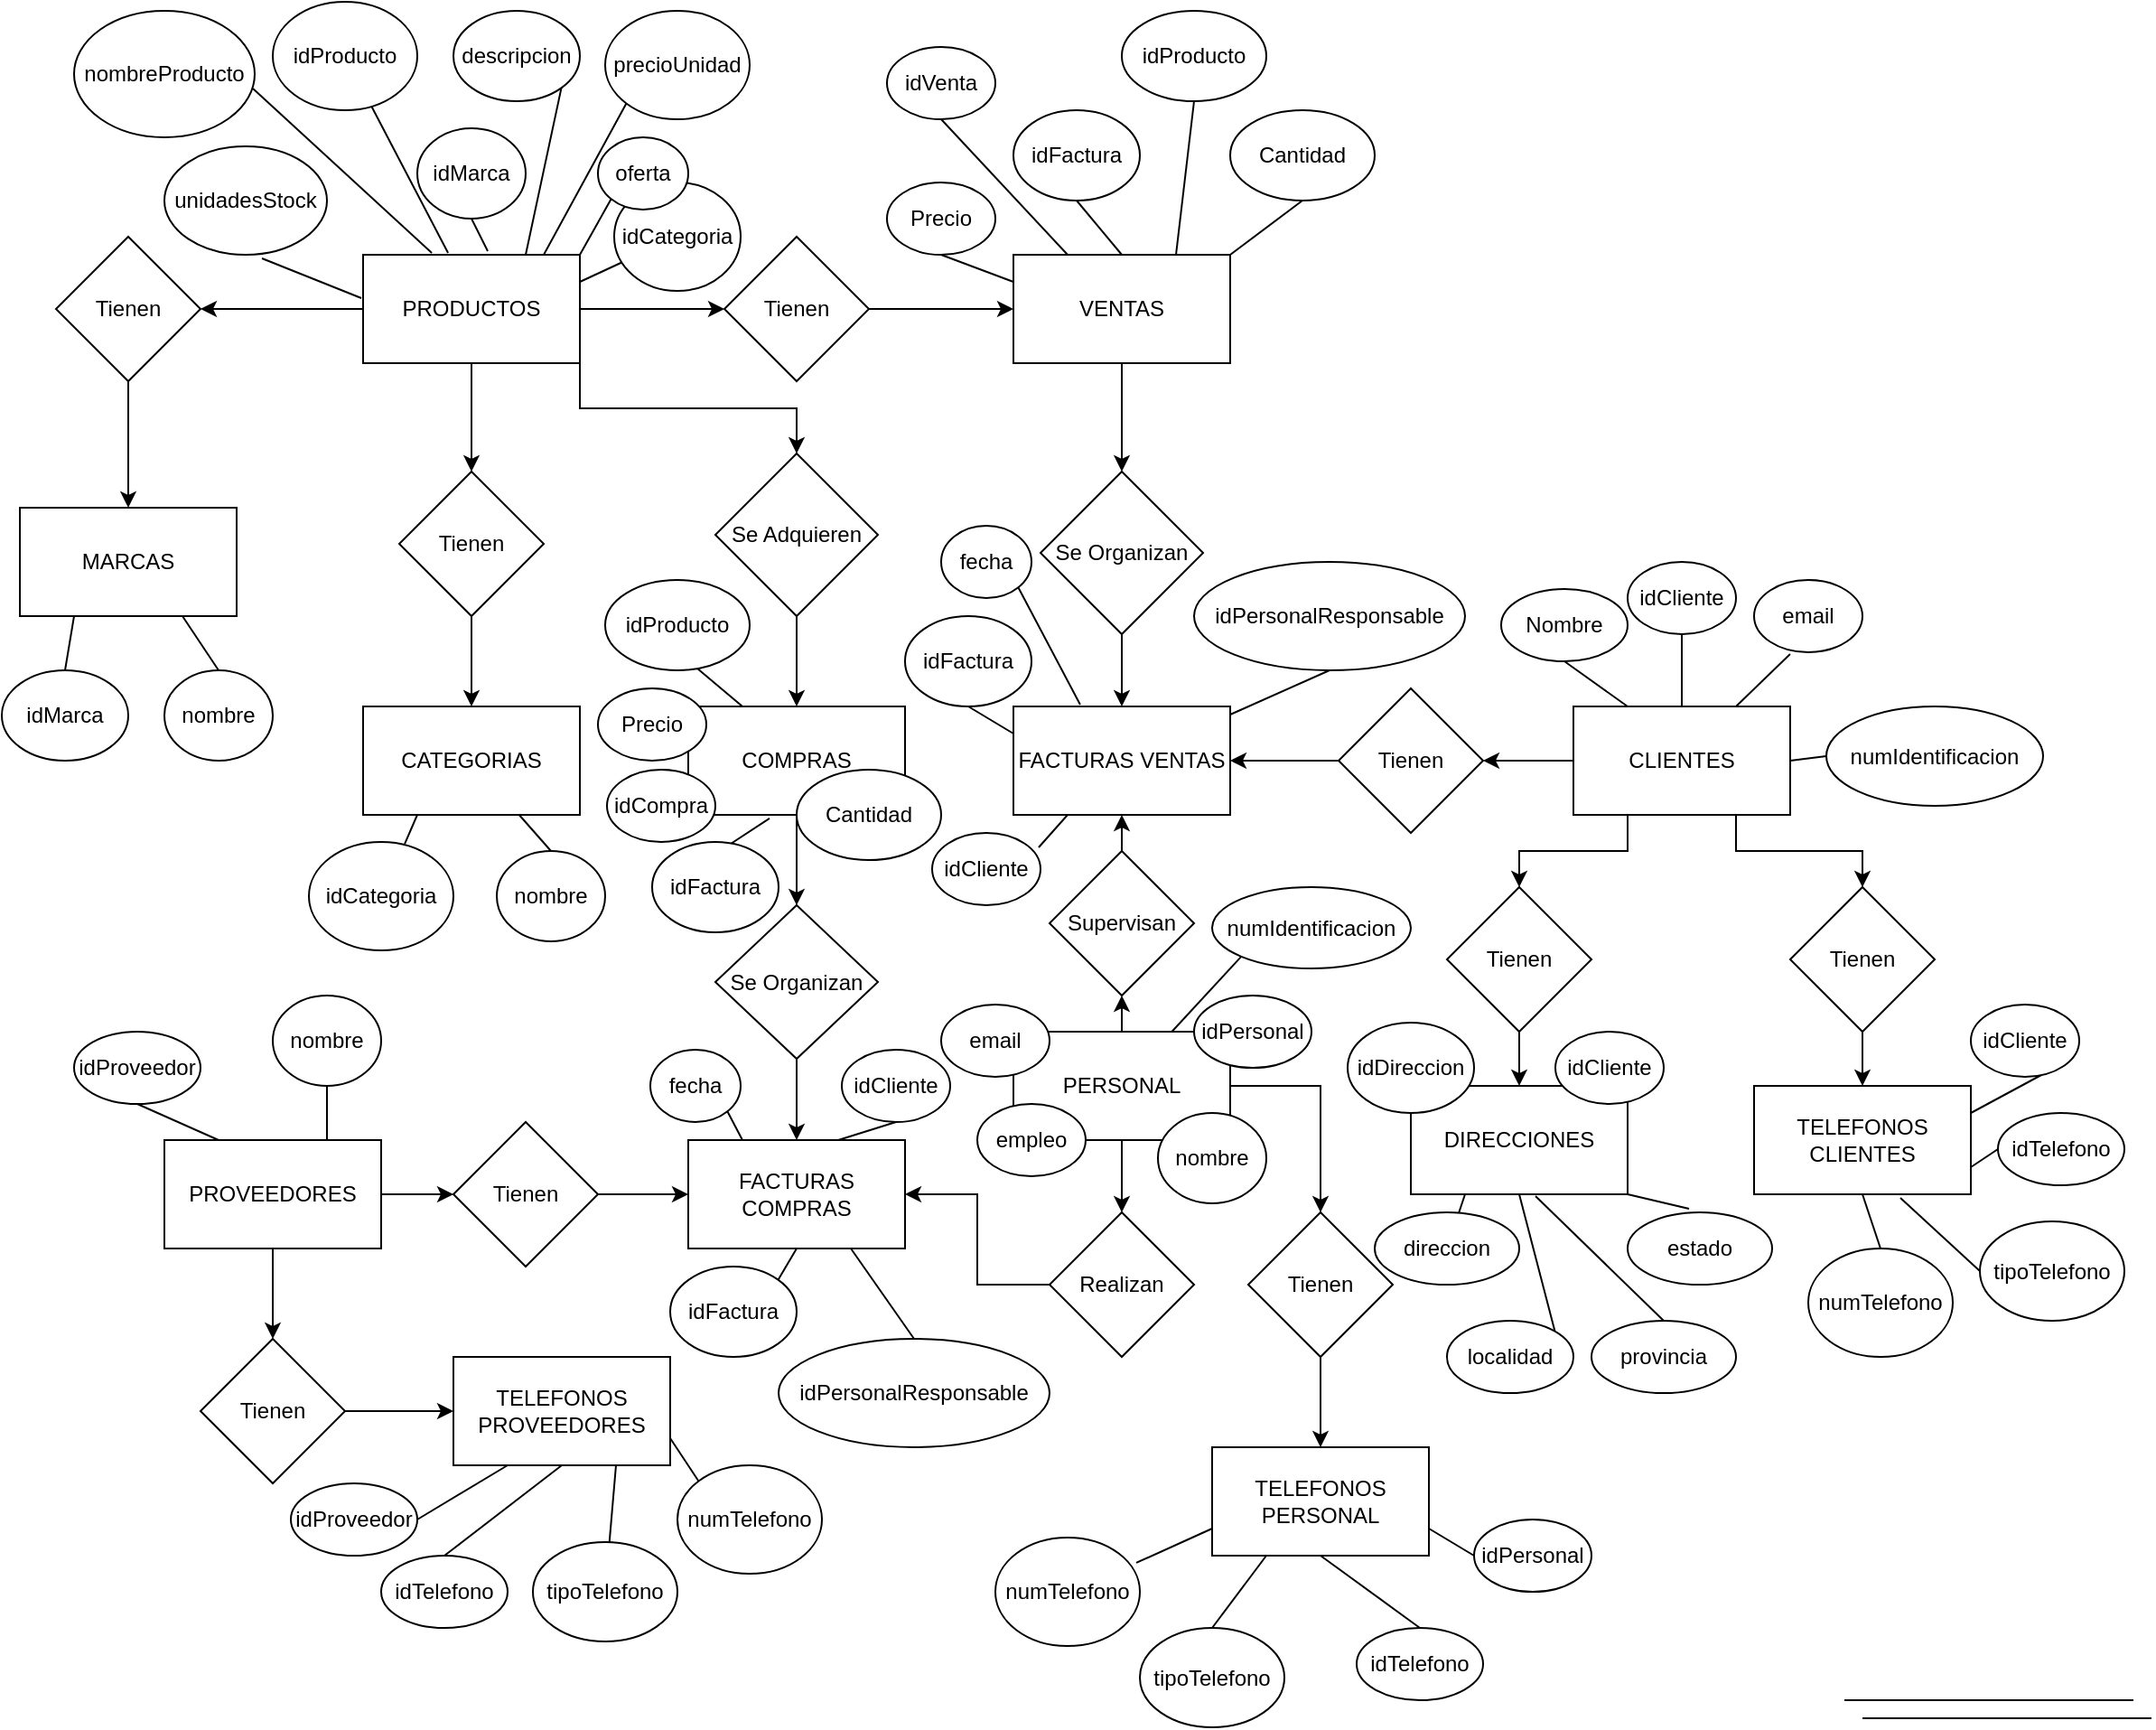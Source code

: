 <mxfile version="13.7.9" type="device"><diagram id="5rdjvcYr-C3vRyNVHBEr" name="Page-1"><mxGraphModel dx="1422" dy="762" grid="1" gridSize="10" guides="1" tooltips="1" connect="1" arrows="1" fold="1" page="1" pageScale="1" pageWidth="827" pageHeight="1169" math="0" shadow="0"><root><mxCell id="0"/><mxCell id="1" parent="0"/><mxCell id="zH55LLBQ_7oag15_7GEn-14" style="edgeStyle=orthogonalEdgeStyle;rounded=0;orthogonalLoop=1;jettySize=auto;html=1;exitX=0.5;exitY=1;exitDx=0;exitDy=0;entryX=0.5;entryY=0;entryDx=0;entryDy=0;" parent="1" source="zH55LLBQ_7oag15_7GEn-1" target="zH55LLBQ_7oag15_7GEn-13" edge="1"><mxGeometry relative="1" as="geometry"/></mxCell><mxCell id="zH55LLBQ_7oag15_7GEn-18" style="edgeStyle=orthogonalEdgeStyle;rounded=0;orthogonalLoop=1;jettySize=auto;html=1;exitX=0;exitY=0.5;exitDx=0;exitDy=0;entryX=1;entryY=0.5;entryDx=0;entryDy=0;" parent="1" source="zH55LLBQ_7oag15_7GEn-1" target="zH55LLBQ_7oag15_7GEn-16" edge="1"><mxGeometry relative="1" as="geometry"/></mxCell><mxCell id="zH55LLBQ_7oag15_7GEn-22" style="edgeStyle=orthogonalEdgeStyle;rounded=0;orthogonalLoop=1;jettySize=auto;html=1;exitX=1;exitY=0.5;exitDx=0;exitDy=0;entryX=0;entryY=0.5;entryDx=0;entryDy=0;" parent="1" source="zH55LLBQ_7oag15_7GEn-1" target="zH55LLBQ_7oag15_7GEn-21" edge="1"><mxGeometry relative="1" as="geometry"/></mxCell><mxCell id="zH55LLBQ_7oag15_7GEn-30" style="edgeStyle=orthogonalEdgeStyle;rounded=0;orthogonalLoop=1;jettySize=auto;html=1;exitX=1;exitY=1;exitDx=0;exitDy=0;" parent="1" source="zH55LLBQ_7oag15_7GEn-1" target="zH55LLBQ_7oag15_7GEn-29" edge="1"><mxGeometry relative="1" as="geometry"/></mxCell><mxCell id="zH55LLBQ_7oag15_7GEn-1" value="PRODUCTOS" style="rounded=0;whiteSpace=wrap;html=1;" parent="1" vertex="1"><mxGeometry x="200" y="150" width="120" height="60" as="geometry"/></mxCell><mxCell id="zH55LLBQ_7oag15_7GEn-2" value="idProducto" style="ellipse;whiteSpace=wrap;html=1;" parent="1" vertex="1"><mxGeometry x="150" y="10" width="80" height="60" as="geometry"/></mxCell><mxCell id="zH55LLBQ_7oag15_7GEn-3" value="nombreProducto" style="ellipse;whiteSpace=wrap;html=1;" parent="1" vertex="1"><mxGeometry x="40" y="15" width="100" height="70" as="geometry"/></mxCell><mxCell id="zH55LLBQ_7oag15_7GEn-4" value="idMarca" style="ellipse;whiteSpace=wrap;html=1;" parent="1" vertex="1"><mxGeometry x="230" y="80" width="60" height="50" as="geometry"/></mxCell><mxCell id="zH55LLBQ_7oag15_7GEn-5" value="idCategoria" style="ellipse;whiteSpace=wrap;html=1;" parent="1" vertex="1"><mxGeometry x="339" y="110" width="70" height="60" as="geometry"/></mxCell><mxCell id="zH55LLBQ_7oag15_7GEn-6" value="unidadesStock" style="ellipse;whiteSpace=wrap;html=1;" parent="1" vertex="1"><mxGeometry x="90" y="90" width="90" height="60" as="geometry"/></mxCell><mxCell id="zH55LLBQ_7oag15_7GEn-7" value="precioUnidad" style="ellipse;whiteSpace=wrap;html=1;" parent="1" vertex="1"><mxGeometry x="334" y="15" width="80" height="60" as="geometry"/></mxCell><mxCell id="zH55LLBQ_7oag15_7GEn-8" value="oferta" style="ellipse;whiteSpace=wrap;html=1;" parent="1" vertex="1"><mxGeometry x="330" y="85" width="50" height="40" as="geometry"/></mxCell><mxCell id="zH55LLBQ_7oag15_7GEn-9" value="descripcion" style="ellipse;whiteSpace=wrap;html=1;" parent="1" vertex="1"><mxGeometry x="250" y="15" width="70" height="50" as="geometry"/></mxCell><mxCell id="zH55LLBQ_7oag15_7GEn-10" style="edgeStyle=orthogonalEdgeStyle;rounded=0;orthogonalLoop=1;jettySize=auto;html=1;exitX=0.5;exitY=1;exitDx=0;exitDy=0;" parent="1" source="zH55LLBQ_7oag15_7GEn-8" target="zH55LLBQ_7oag15_7GEn-8" edge="1"><mxGeometry relative="1" as="geometry"/></mxCell><mxCell id="zH55LLBQ_7oag15_7GEn-12" value="CATEGORIAS" style="rounded=0;whiteSpace=wrap;html=1;" parent="1" vertex="1"><mxGeometry x="200" y="400" width="120" height="60" as="geometry"/></mxCell><mxCell id="zH55LLBQ_7oag15_7GEn-15" style="edgeStyle=orthogonalEdgeStyle;rounded=0;orthogonalLoop=1;jettySize=auto;html=1;exitX=0.5;exitY=1;exitDx=0;exitDy=0;entryX=0.5;entryY=0;entryDx=0;entryDy=0;" parent="1" source="zH55LLBQ_7oag15_7GEn-13" target="zH55LLBQ_7oag15_7GEn-12" edge="1"><mxGeometry relative="1" as="geometry"/></mxCell><mxCell id="zH55LLBQ_7oag15_7GEn-13" value="Tienen" style="rhombus;whiteSpace=wrap;html=1;" parent="1" vertex="1"><mxGeometry x="220" y="270" width="80" height="80" as="geometry"/></mxCell><mxCell id="zH55LLBQ_7oag15_7GEn-19" style="edgeStyle=orthogonalEdgeStyle;rounded=0;orthogonalLoop=1;jettySize=auto;html=1;exitX=0.5;exitY=1;exitDx=0;exitDy=0;" parent="1" source="zH55LLBQ_7oag15_7GEn-16" edge="1"><mxGeometry relative="1" as="geometry"><mxPoint x="70" y="290" as="targetPoint"/></mxGeometry></mxCell><mxCell id="zH55LLBQ_7oag15_7GEn-16" value="Tienen" style="rhombus;whiteSpace=wrap;html=1;" parent="1" vertex="1"><mxGeometry x="30" y="140" width="80" height="80" as="geometry"/></mxCell><mxCell id="zH55LLBQ_7oag15_7GEn-20" value="MARCAS" style="rounded=0;whiteSpace=wrap;html=1;" parent="1" vertex="1"><mxGeometry x="10" y="290" width="120" height="60" as="geometry"/></mxCell><mxCell id="zH55LLBQ_7oag15_7GEn-24" style="edgeStyle=orthogonalEdgeStyle;rounded=0;orthogonalLoop=1;jettySize=auto;html=1;exitX=1;exitY=0.5;exitDx=0;exitDy=0;entryX=0;entryY=0.5;entryDx=0;entryDy=0;" parent="1" source="zH55LLBQ_7oag15_7GEn-21" target="zH55LLBQ_7oag15_7GEn-23" edge="1"><mxGeometry relative="1" as="geometry"/></mxCell><mxCell id="zH55LLBQ_7oag15_7GEn-21" value="Tienen" style="rhombus;whiteSpace=wrap;html=1;" parent="1" vertex="1"><mxGeometry x="400" y="140" width="80" height="80" as="geometry"/></mxCell><mxCell id="zH55LLBQ_7oag15_7GEn-26" style="edgeStyle=orthogonalEdgeStyle;rounded=0;orthogonalLoop=1;jettySize=auto;html=1;entryX=0.5;entryY=0;entryDx=0;entryDy=0;" parent="1" source="zH55LLBQ_7oag15_7GEn-23" target="zH55LLBQ_7oag15_7GEn-25" edge="1"><mxGeometry relative="1" as="geometry"/></mxCell><mxCell id="zH55LLBQ_7oag15_7GEn-23" value="VENTAS" style="rounded=0;whiteSpace=wrap;html=1;" parent="1" vertex="1"><mxGeometry x="560" y="150" width="120" height="60" as="geometry"/></mxCell><mxCell id="zH55LLBQ_7oag15_7GEn-28" style="edgeStyle=orthogonalEdgeStyle;rounded=0;orthogonalLoop=1;jettySize=auto;html=1;entryX=0.5;entryY=0;entryDx=0;entryDy=0;" parent="1" source="zH55LLBQ_7oag15_7GEn-25" target="zH55LLBQ_7oag15_7GEn-27" edge="1"><mxGeometry relative="1" as="geometry"/></mxCell><mxCell id="zH55LLBQ_7oag15_7GEn-25" value="Se Organizan" style="rhombus;whiteSpace=wrap;html=1;" parent="1" vertex="1"><mxGeometry x="575" y="270" width="90" height="90" as="geometry"/></mxCell><mxCell id="zH55LLBQ_7oag15_7GEn-27" value="FACTURAS VENTAS" style="rounded=0;whiteSpace=wrap;html=1;" parent="1" vertex="1"><mxGeometry x="560" y="400" width="120" height="60" as="geometry"/></mxCell><mxCell id="zH55LLBQ_7oag15_7GEn-32" style="edgeStyle=orthogonalEdgeStyle;rounded=0;orthogonalLoop=1;jettySize=auto;html=1;entryX=0.5;entryY=0;entryDx=0;entryDy=0;" parent="1" source="zH55LLBQ_7oag15_7GEn-29" target="zH55LLBQ_7oag15_7GEn-31" edge="1"><mxGeometry relative="1" as="geometry"/></mxCell><mxCell id="zH55LLBQ_7oag15_7GEn-29" value="Se Adquieren" style="rhombus;whiteSpace=wrap;html=1;" parent="1" vertex="1"><mxGeometry x="395" y="260" width="90" height="90" as="geometry"/></mxCell><mxCell id="zH55LLBQ_7oag15_7GEn-34" style="edgeStyle=orthogonalEdgeStyle;rounded=0;orthogonalLoop=1;jettySize=auto;html=1;entryX=0.5;entryY=0;entryDx=0;entryDy=0;" parent="1" source="zH55LLBQ_7oag15_7GEn-31" target="zH55LLBQ_7oag15_7GEn-33" edge="1"><mxGeometry relative="1" as="geometry"/></mxCell><mxCell id="zH55LLBQ_7oag15_7GEn-31" value="COMPRAS" style="rounded=0;whiteSpace=wrap;html=1;" parent="1" vertex="1"><mxGeometry x="380" y="400" width="120" height="60" as="geometry"/></mxCell><mxCell id="zH55LLBQ_7oag15_7GEn-36" style="edgeStyle=orthogonalEdgeStyle;rounded=0;orthogonalLoop=1;jettySize=auto;html=1;entryX=0.5;entryY=0;entryDx=0;entryDy=0;" parent="1" source="zH55LLBQ_7oag15_7GEn-33" target="zH55LLBQ_7oag15_7GEn-35" edge="1"><mxGeometry relative="1" as="geometry"/></mxCell><mxCell id="zH55LLBQ_7oag15_7GEn-33" value="Se Organizan" style="rhombus;whiteSpace=wrap;html=1;" parent="1" vertex="1"><mxGeometry x="395" y="510" width="90" height="85" as="geometry"/></mxCell><mxCell id="zH55LLBQ_7oag15_7GEn-35" value="FACTURAS COMPRAS" style="rounded=0;whiteSpace=wrap;html=1;" parent="1" vertex="1"><mxGeometry x="380" y="640" width="120" height="60" as="geometry"/></mxCell><mxCell id="zH55LLBQ_7oag15_7GEn-39" style="edgeStyle=orthogonalEdgeStyle;rounded=0;orthogonalLoop=1;jettySize=auto;html=1;entryX=1;entryY=0.5;entryDx=0;entryDy=0;" parent="1" source="zH55LLBQ_7oag15_7GEn-37" target="zH55LLBQ_7oag15_7GEn-38" edge="1"><mxGeometry relative="1" as="geometry"/></mxCell><mxCell id="zH55LLBQ_7oag15_7GEn-45" style="edgeStyle=orthogonalEdgeStyle;rounded=0;orthogonalLoop=1;jettySize=auto;html=1;exitX=0.25;exitY=1;exitDx=0;exitDy=0;" parent="1" source="zH55LLBQ_7oag15_7GEn-37" target="zH55LLBQ_7oag15_7GEn-43" edge="1"><mxGeometry relative="1" as="geometry"/></mxCell><mxCell id="zH55LLBQ_7oag15_7GEn-48" style="edgeStyle=orthogonalEdgeStyle;rounded=0;orthogonalLoop=1;jettySize=auto;html=1;exitX=0.75;exitY=1;exitDx=0;exitDy=0;" parent="1" source="zH55LLBQ_7oag15_7GEn-37" target="zH55LLBQ_7oag15_7GEn-44" edge="1"><mxGeometry relative="1" as="geometry"/></mxCell><mxCell id="zH55LLBQ_7oag15_7GEn-37" value="CLIENTES" style="rounded=0;whiteSpace=wrap;html=1;" parent="1" vertex="1"><mxGeometry x="870" y="400" width="120" height="60" as="geometry"/></mxCell><mxCell id="zH55LLBQ_7oag15_7GEn-40" style="edgeStyle=orthogonalEdgeStyle;rounded=0;orthogonalLoop=1;jettySize=auto;html=1;entryX=1;entryY=0.5;entryDx=0;entryDy=0;" parent="1" source="zH55LLBQ_7oag15_7GEn-38" target="zH55LLBQ_7oag15_7GEn-27" edge="1"><mxGeometry relative="1" as="geometry"/></mxCell><mxCell id="zH55LLBQ_7oag15_7GEn-38" value="Tienen" style="rhombus;whiteSpace=wrap;html=1;" parent="1" vertex="1"><mxGeometry x="740" y="390" width="80" height="80" as="geometry"/></mxCell><mxCell id="zH55LLBQ_7oag15_7GEn-41" value="DIRECCIONES" style="rounded=0;whiteSpace=wrap;html=1;" parent="1" vertex="1"><mxGeometry x="780" y="610" width="120" height="60" as="geometry"/></mxCell><mxCell id="zH55LLBQ_7oag15_7GEn-42" value="TELEFONOS CLIENTES" style="rounded=0;whiteSpace=wrap;html=1;" parent="1" vertex="1"><mxGeometry x="970" y="610" width="120" height="60" as="geometry"/></mxCell><mxCell id="zH55LLBQ_7oag15_7GEn-46" style="edgeStyle=orthogonalEdgeStyle;rounded=0;orthogonalLoop=1;jettySize=auto;html=1;entryX=0.5;entryY=0;entryDx=0;entryDy=0;" parent="1" source="zH55LLBQ_7oag15_7GEn-43" target="zH55LLBQ_7oag15_7GEn-41" edge="1"><mxGeometry relative="1" as="geometry"/></mxCell><mxCell id="zH55LLBQ_7oag15_7GEn-43" value="Tienen" style="rhombus;whiteSpace=wrap;html=1;" parent="1" vertex="1"><mxGeometry x="800" y="500" width="80" height="80" as="geometry"/></mxCell><mxCell id="zH55LLBQ_7oag15_7GEn-47" style="edgeStyle=orthogonalEdgeStyle;rounded=0;orthogonalLoop=1;jettySize=auto;html=1;entryX=0.5;entryY=0;entryDx=0;entryDy=0;" parent="1" source="zH55LLBQ_7oag15_7GEn-44" target="zH55LLBQ_7oag15_7GEn-42" edge="1"><mxGeometry relative="1" as="geometry"/></mxCell><mxCell id="zH55LLBQ_7oag15_7GEn-44" value="Tienen" style="rhombus;whiteSpace=wrap;html=1;" parent="1" vertex="1"><mxGeometry x="990" y="500" width="80" height="80" as="geometry"/></mxCell><mxCell id="zH55LLBQ_7oag15_7GEn-52" style="edgeStyle=orthogonalEdgeStyle;rounded=0;orthogonalLoop=1;jettySize=auto;html=1;" parent="1" source="zH55LLBQ_7oag15_7GEn-49" target="zH55LLBQ_7oag15_7GEn-50" edge="1"><mxGeometry relative="1" as="geometry"/></mxCell><mxCell id="zH55LLBQ_7oag15_7GEn-54" style="edgeStyle=orthogonalEdgeStyle;rounded=0;orthogonalLoop=1;jettySize=auto;html=1;entryX=0.5;entryY=0;entryDx=0;entryDy=0;" parent="1" source="zH55LLBQ_7oag15_7GEn-49" target="zH55LLBQ_7oag15_7GEn-53" edge="1"><mxGeometry relative="1" as="geometry"/></mxCell><mxCell id="zH55LLBQ_7oag15_7GEn-49" value="PROVEEDORES" style="rounded=0;whiteSpace=wrap;html=1;" parent="1" vertex="1"><mxGeometry x="90" y="640" width="120" height="60" as="geometry"/></mxCell><mxCell id="zH55LLBQ_7oag15_7GEn-51" style="edgeStyle=orthogonalEdgeStyle;rounded=0;orthogonalLoop=1;jettySize=auto;html=1;entryX=0;entryY=0.5;entryDx=0;entryDy=0;" parent="1" source="zH55LLBQ_7oag15_7GEn-50" target="zH55LLBQ_7oag15_7GEn-35" edge="1"><mxGeometry relative="1" as="geometry"/></mxCell><mxCell id="zH55LLBQ_7oag15_7GEn-50" value="Tienen" style="rhombus;whiteSpace=wrap;html=1;" parent="1" vertex="1"><mxGeometry x="250" y="630" width="80" height="80" as="geometry"/></mxCell><mxCell id="zH55LLBQ_7oag15_7GEn-56" style="edgeStyle=orthogonalEdgeStyle;rounded=0;orthogonalLoop=1;jettySize=auto;html=1;entryX=0;entryY=0.5;entryDx=0;entryDy=0;" parent="1" source="zH55LLBQ_7oag15_7GEn-53" target="zH55LLBQ_7oag15_7GEn-55" edge="1"><mxGeometry relative="1" as="geometry"/></mxCell><mxCell id="zH55LLBQ_7oag15_7GEn-53" value="Tienen" style="rhombus;whiteSpace=wrap;html=1;" parent="1" vertex="1"><mxGeometry x="110" y="750" width="80" height="80" as="geometry"/></mxCell><mxCell id="zH55LLBQ_7oag15_7GEn-55" value="TELEFONOS PROVEEDORES" style="rounded=0;whiteSpace=wrap;html=1;" parent="1" vertex="1"><mxGeometry x="250" y="760" width="120" height="60" as="geometry"/></mxCell><mxCell id="zH55LLBQ_7oag15_7GEn-61" style="edgeStyle=orthogonalEdgeStyle;rounded=0;orthogonalLoop=1;jettySize=auto;html=1;exitX=0.5;exitY=0;exitDx=0;exitDy=0;entryX=0.5;entryY=1;entryDx=0;entryDy=0;" parent="1" source="zH55LLBQ_7oag15_7GEn-57" target="zH55LLBQ_7oag15_7GEn-58" edge="1"><mxGeometry relative="1" as="geometry"/></mxCell><mxCell id="zH55LLBQ_7oag15_7GEn-66" style="edgeStyle=orthogonalEdgeStyle;rounded=0;orthogonalLoop=1;jettySize=auto;html=1;entryX=0.5;entryY=0;entryDx=0;entryDy=0;" parent="1" source="zH55LLBQ_7oag15_7GEn-57" target="zH55LLBQ_7oag15_7GEn-63" edge="1"><mxGeometry relative="1" as="geometry"/></mxCell><mxCell id="zH55LLBQ_7oag15_7GEn-69" style="edgeStyle=orthogonalEdgeStyle;rounded=0;orthogonalLoop=1;jettySize=auto;html=1;" parent="1" source="zH55LLBQ_7oag15_7GEn-57" target="zH55LLBQ_7oag15_7GEn-68" edge="1"><mxGeometry relative="1" as="geometry"/></mxCell><mxCell id="zH55LLBQ_7oag15_7GEn-57" value="PERSONAL" style="rounded=0;whiteSpace=wrap;html=1;" parent="1" vertex="1"><mxGeometry x="560" y="580" width="120" height="60" as="geometry"/></mxCell><mxCell id="zH55LLBQ_7oag15_7GEn-62" style="edgeStyle=orthogonalEdgeStyle;rounded=0;orthogonalLoop=1;jettySize=auto;html=1;exitX=0.5;exitY=0;exitDx=0;exitDy=0;entryX=0.5;entryY=1;entryDx=0;entryDy=0;" parent="1" source="zH55LLBQ_7oag15_7GEn-58" target="zH55LLBQ_7oag15_7GEn-27" edge="1"><mxGeometry relative="1" as="geometry"/></mxCell><mxCell id="zH55LLBQ_7oag15_7GEn-58" value="Supervisan" style="rhombus;whiteSpace=wrap;html=1;" parent="1" vertex="1"><mxGeometry x="580" y="480" width="80" height="80" as="geometry"/></mxCell><mxCell id="zH55LLBQ_7oag15_7GEn-67" style="edgeStyle=orthogonalEdgeStyle;rounded=0;orthogonalLoop=1;jettySize=auto;html=1;entryX=1;entryY=0.5;entryDx=0;entryDy=0;" parent="1" source="zH55LLBQ_7oag15_7GEn-63" target="zH55LLBQ_7oag15_7GEn-35" edge="1"><mxGeometry relative="1" as="geometry"/></mxCell><mxCell id="zH55LLBQ_7oag15_7GEn-63" value="Realizan" style="rhombus;whiteSpace=wrap;html=1;" parent="1" vertex="1"><mxGeometry x="580" y="680" width="80" height="80" as="geometry"/></mxCell><mxCell id="zH55LLBQ_7oag15_7GEn-71" style="edgeStyle=orthogonalEdgeStyle;rounded=0;orthogonalLoop=1;jettySize=auto;html=1;entryX=0.5;entryY=0;entryDx=0;entryDy=0;" parent="1" source="zH55LLBQ_7oag15_7GEn-68" target="zH55LLBQ_7oag15_7GEn-70" edge="1"><mxGeometry relative="1" as="geometry"/></mxCell><mxCell id="zH55LLBQ_7oag15_7GEn-68" value="Tienen" style="rhombus;whiteSpace=wrap;html=1;" parent="1" vertex="1"><mxGeometry x="690" y="680" width="80" height="80" as="geometry"/></mxCell><mxCell id="zH55LLBQ_7oag15_7GEn-70" value="TELEFONOS PERSONAL" style="rounded=0;whiteSpace=wrap;html=1;" parent="1" vertex="1"><mxGeometry x="670" y="810" width="120" height="60" as="geometry"/></mxCell><mxCell id="zH55LLBQ_7oag15_7GEn-75" value="" style="endArrow=none;html=1;entryX=0.6;entryY=1.033;entryDx=0;entryDy=0;entryPerimeter=0;exitX=-0.008;exitY=0.4;exitDx=0;exitDy=0;exitPerimeter=0;" parent="1" source="zH55LLBQ_7oag15_7GEn-1" target="zH55LLBQ_7oag15_7GEn-6" edge="1"><mxGeometry width="50" height="50" relative="1" as="geometry"><mxPoint x="125" y="240" as="sourcePoint"/><mxPoint x="175" y="190" as="targetPoint"/></mxGeometry></mxCell><mxCell id="zH55LLBQ_7oag15_7GEn-77" value="" style="endArrow=none;html=1;entryX=0.392;entryY=-0.017;entryDx=0;entryDy=0;entryPerimeter=0;" parent="1" source="zH55LLBQ_7oag15_7GEn-2" target="zH55LLBQ_7oag15_7GEn-1" edge="1"><mxGeometry width="50" height="50" relative="1" as="geometry"><mxPoint x="200" y="70" as="sourcePoint"/><mxPoint x="360" y="70" as="targetPoint"/></mxGeometry></mxCell><mxCell id="zH55LLBQ_7oag15_7GEn-78" value="" style="endArrow=none;html=1;entryX=1;entryY=1;entryDx=0;entryDy=0;exitX=0.75;exitY=0;exitDx=0;exitDy=0;" parent="1" source="zH55LLBQ_7oag15_7GEn-1" target="zH55LLBQ_7oag15_7GEn-9" edge="1"><mxGeometry width="50" height="50" relative="1" as="geometry"><mxPoint x="270" y="150" as="sourcePoint"/><mxPoint x="430" y="150" as="targetPoint"/></mxGeometry></mxCell><mxCell id="zH55LLBQ_7oag15_7GEn-79" value="" style="endArrow=none;html=1;entryX=0.575;entryY=-0.033;entryDx=0;entryDy=0;entryPerimeter=0;exitX=0.5;exitY=1;exitDx=0;exitDy=0;" parent="1" source="zH55LLBQ_7oag15_7GEn-4" target="zH55LLBQ_7oag15_7GEn-1" edge="1"><mxGeometry width="50" height="50" relative="1" as="geometry"><mxPoint x="270" y="129" as="sourcePoint"/><mxPoint x="370" y="129" as="targetPoint"/></mxGeometry></mxCell><mxCell id="zH55LLBQ_7oag15_7GEn-80" value="" style="endArrow=none;html=1;entryX=0;entryY=1;entryDx=0;entryDy=0;" parent="1" target="zH55LLBQ_7oag15_7GEn-7" edge="1"><mxGeometry width="50" height="50" relative="1" as="geometry"><mxPoint x="300" y="150" as="sourcePoint"/><mxPoint x="450" y="150" as="targetPoint"/></mxGeometry></mxCell><mxCell id="zH55LLBQ_7oag15_7GEn-81" value="" style="endArrow=none;html=1;entryX=0;entryY=1;entryDx=0;entryDy=0;exitX=1;exitY=0;exitDx=0;exitDy=0;" parent="1" source="zH55LLBQ_7oag15_7GEn-1" target="zH55LLBQ_7oag15_7GEn-8" edge="1"><mxGeometry width="50" height="50" relative="1" as="geometry"><mxPoint x="290" y="170" as="sourcePoint"/><mxPoint x="450" y="170" as="targetPoint"/></mxGeometry></mxCell><mxCell id="zH55LLBQ_7oag15_7GEn-82" value="" style="endArrow=none;html=1;exitX=1;exitY=0.25;exitDx=0;exitDy=0;" parent="1" source="zH55LLBQ_7oag15_7GEn-1" target="zH55LLBQ_7oag15_7GEn-5" edge="1"><mxGeometry width="50" height="50" relative="1" as="geometry"><mxPoint x="280" y="170" as="sourcePoint"/><mxPoint x="440" y="170" as="targetPoint"/></mxGeometry></mxCell><mxCell id="zH55LLBQ_7oag15_7GEn-83" value="" style="endArrow=none;html=1;entryX=0.25;entryY=1;entryDx=0;entryDy=0;exitX=0.663;exitY=0.017;exitDx=0;exitDy=0;exitPerimeter=0;" parent="1" source="zH55LLBQ_7oag15_7GEn-108" target="zH55LLBQ_7oag15_7GEn-12" edge="1"><mxGeometry width="50" height="50" relative="1" as="geometry"><mxPoint x="190" y="490" as="sourcePoint"/><mxPoint x="350" y="490" as="targetPoint"/></mxGeometry></mxCell><mxCell id="zH55LLBQ_7oag15_7GEn-84" value="" style="endArrow=none;html=1;exitX=0.5;exitY=0;exitDx=0;exitDy=0;" parent="1" source="zH55LLBQ_7oag15_7GEn-109" target="zH55LLBQ_7oag15_7GEn-12" edge="1"><mxGeometry width="50" height="50" relative="1" as="geometry"><mxPoint x="275" y="480" as="sourcePoint"/><mxPoint x="435" y="480" as="targetPoint"/></mxGeometry></mxCell><mxCell id="zH55LLBQ_7oag15_7GEn-85" value="" style="endArrow=none;html=1;entryX=0.5;entryY=1;entryDx=0;entryDy=0;exitX=0;exitY=0.25;exitDx=0;exitDy=0;" parent="1" source="zH55LLBQ_7oag15_7GEn-23" target="zH55LLBQ_7oag15_7GEn-115" edge="1"><mxGeometry width="50" height="50" relative="1" as="geometry"><mxPoint x="575" y="160" as="sourcePoint"/><mxPoint x="735" y="160" as="targetPoint"/></mxGeometry></mxCell><mxCell id="zH55LLBQ_7oag15_7GEn-86" value="" style="endArrow=none;html=1;entryX=0.25;entryY=0;entryDx=0;entryDy=0;exitX=0.5;exitY=1;exitDx=0;exitDy=0;" parent="1" source="zH55LLBQ_7oag15_7GEn-112" target="zH55LLBQ_7oag15_7GEn-23" edge="1"><mxGeometry width="50" height="50" relative="1" as="geometry"><mxPoint x="505" y="74" as="sourcePoint"/><mxPoint x="665" y="74" as="targetPoint"/></mxGeometry></mxCell><mxCell id="zH55LLBQ_7oag15_7GEn-87" value="" style="endArrow=none;html=1;entryX=0.5;entryY=0;entryDx=0;entryDy=0;exitX=0.5;exitY=1;exitDx=0;exitDy=0;" parent="1" source="zH55LLBQ_7oag15_7GEn-116" target="zH55LLBQ_7oag15_7GEn-23" edge="1"><mxGeometry width="50" height="50" relative="1" as="geometry"><mxPoint x="575" y="119" as="sourcePoint"/><mxPoint x="735" y="119" as="targetPoint"/></mxGeometry></mxCell><mxCell id="zH55LLBQ_7oag15_7GEn-88" value="" style="endArrow=none;html=1;entryX=0.5;entryY=1;entryDx=0;entryDy=0;exitX=1;exitY=0.075;exitDx=0;exitDy=0;exitPerimeter=0;" parent="1" source="zH55LLBQ_7oag15_7GEn-27" target="zH55LLBQ_7oag15_7GEn-120" edge="1"><mxGeometry width="50" height="50" relative="1" as="geometry"><mxPoint x="660" y="404.5" as="sourcePoint"/><mxPoint x="820" y="404.5" as="targetPoint"/></mxGeometry></mxCell><mxCell id="zH55LLBQ_7oag15_7GEn-89" value="" style="endArrow=none;html=1;entryX=0.5;entryY=1;entryDx=0;entryDy=0;exitX=0.75;exitY=0;exitDx=0;exitDy=0;" parent="1" source="zH55LLBQ_7oag15_7GEn-23" target="zH55LLBQ_7oag15_7GEn-113" edge="1"><mxGeometry width="50" height="50" relative="1" as="geometry"><mxPoint x="630" y="149" as="sourcePoint"/><mxPoint x="790" y="149" as="targetPoint"/></mxGeometry></mxCell><mxCell id="zH55LLBQ_7oag15_7GEn-90" value="" style="endArrow=none;html=1;entryX=0.25;entryY=0;entryDx=0;entryDy=0;exitX=1;exitY=1;exitDx=0;exitDy=0;" parent="1" source="zH55LLBQ_7oag15_7GEn-127" target="zH55LLBQ_7oag15_7GEn-35" edge="1"><mxGeometry width="50" height="50" relative="1" as="geometry"><mxPoint x="365" y="620" as="sourcePoint"/><mxPoint x="525" y="620" as="targetPoint"/></mxGeometry></mxCell><mxCell id="zH55LLBQ_7oag15_7GEn-91" value="" style="endArrow=none;html=1;entryX=0.5;entryY=1;entryDx=0;entryDy=0;exitX=0.692;exitY=0;exitDx=0;exitDy=0;exitPerimeter=0;" parent="1" source="zH55LLBQ_7oag15_7GEn-35" target="zH55LLBQ_7oag15_7GEn-129" edge="1"><mxGeometry width="50" height="50" relative="1" as="geometry"><mxPoint x="450" y="650" as="sourcePoint"/><mxPoint x="610" y="650" as="targetPoint"/></mxGeometry></mxCell><mxCell id="zH55LLBQ_7oag15_7GEn-92" value="" style="endArrow=none;html=1;entryX=0;entryY=0.5;entryDx=0;entryDy=0;exitX=1;exitY=0.75;exitDx=0;exitDy=0;" parent="1" source="zH55LLBQ_7oag15_7GEn-42" target="zH55LLBQ_7oag15_7GEn-152" edge="1"><mxGeometry width="50" height="50" relative="1" as="geometry"><mxPoint x="1030" y="650" as="sourcePoint"/><mxPoint x="1190" y="650" as="targetPoint"/></mxGeometry></mxCell><mxCell id="zH55LLBQ_7oag15_7GEn-93" value="" style="endArrow=none;html=1;entryX=0.65;entryY=0.975;entryDx=0;entryDy=0;entryPerimeter=0;exitX=1;exitY=0.25;exitDx=0;exitDy=0;" parent="1" source="zH55LLBQ_7oag15_7GEn-42" target="zH55LLBQ_7oag15_7GEn-149" edge="1"><mxGeometry width="50" height="50" relative="1" as="geometry"><mxPoint x="1030" y="624" as="sourcePoint"/><mxPoint x="1190" y="624" as="targetPoint"/></mxGeometry></mxCell><mxCell id="zH55LLBQ_7oag15_7GEn-94" value="" style="endArrow=none;html=1;entryX=0;entryY=0.5;entryDx=0;entryDy=0;exitX=0.675;exitY=1.033;exitDx=0;exitDy=0;exitPerimeter=0;" parent="1" source="zH55LLBQ_7oag15_7GEn-42" target="zH55LLBQ_7oag15_7GEn-151" edge="1"><mxGeometry width="50" height="50" relative="1" as="geometry"><mxPoint x="1020" y="760" as="sourcePoint"/><mxPoint x="1180" y="760" as="targetPoint"/></mxGeometry></mxCell><mxCell id="zH55LLBQ_7oag15_7GEn-95" value="" style="endArrow=none;html=1;entryX=0.425;entryY=-0.05;entryDx=0;entryDy=0;entryPerimeter=0;exitX=1;exitY=1;exitDx=0;exitDy=0;" parent="1" source="zH55LLBQ_7oag15_7GEn-41" target="zH55LLBQ_7oag15_7GEn-147" edge="1"><mxGeometry width="50" height="50" relative="1" as="geometry"><mxPoint x="860" y="650" as="sourcePoint"/><mxPoint x="1020" y="650" as="targetPoint"/></mxGeometry></mxCell><mxCell id="zH55LLBQ_7oag15_7GEn-96" value="" style="endArrow=none;html=1;entryX=0.5;entryY=1;entryDx=0;entryDy=0;exitX=1;exitY=0;exitDx=0;exitDy=0;" parent="1" source="zH55LLBQ_7oag15_7GEn-128" target="zH55LLBQ_7oag15_7GEn-35" edge="1"><mxGeometry width="50" height="50" relative="1" as="geometry"><mxPoint x="390" y="720" as="sourcePoint"/><mxPoint x="550" y="720" as="targetPoint"/></mxGeometry></mxCell><mxCell id="zH55LLBQ_7oag15_7GEn-97" value="" style="endArrow=none;html=1;entryX=0.75;entryY=1;entryDx=0;entryDy=0;exitX=0.5;exitY=0;exitDx=0;exitDy=0;" parent="1" source="zH55LLBQ_7oag15_7GEn-130" target="zH55LLBQ_7oag15_7GEn-35" edge="1"><mxGeometry width="50" height="50" relative="1" as="geometry"><mxPoint x="470" y="759" as="sourcePoint"/><mxPoint x="630" y="759" as="targetPoint"/></mxGeometry></mxCell><mxCell id="zH55LLBQ_7oag15_7GEn-98" value="" style="endArrow=none;html=1;entryX=0.375;entryY=1.033;entryDx=0;entryDy=0;entryPerimeter=0;exitX=0.6;exitY=0.04;exitDx=0;exitDy=0;exitPerimeter=0;" parent="1" source="zH55LLBQ_7oag15_7GEn-122" target="zH55LLBQ_7oag15_7GEn-31" edge="1"><mxGeometry width="50" height="50" relative="1" as="geometry"><mxPoint x="395" y="489.5" as="sourcePoint"/><mxPoint x="555" y="489.5" as="targetPoint"/></mxGeometry></mxCell><mxCell id="zH55LLBQ_7oag15_7GEn-99" value="" style="endArrow=none;html=1;entryX=0.25;entryY=0;entryDx=0;entryDy=0;exitX=0.638;exitY=0.98;exitDx=0;exitDy=0;exitPerimeter=0;" parent="1" source="zH55LLBQ_7oag15_7GEn-124" target="zH55LLBQ_7oag15_7GEn-31" edge="1"><mxGeometry width="50" height="50" relative="1" as="geometry"><mxPoint x="370" y="379" as="sourcePoint"/><mxPoint x="530" y="379" as="targetPoint"/></mxGeometry></mxCell><mxCell id="zH55LLBQ_7oag15_7GEn-100" value="" style="endArrow=none;html=1;entryX=0.25;entryY=1;entryDx=0;entryDy=0;exitX=0.983;exitY=0.2;exitDx=0;exitDy=0;exitPerimeter=0;" parent="1" source="zH55LLBQ_7oag15_7GEn-119" target="zH55LLBQ_7oag15_7GEn-27" edge="1"><mxGeometry width="50" height="50" relative="1" as="geometry"><mxPoint x="570" y="479" as="sourcePoint"/><mxPoint x="730" y="479" as="targetPoint"/></mxGeometry></mxCell><mxCell id="zH55LLBQ_7oag15_7GEn-101" value="" style="endArrow=none;html=1;entryX=0;entryY=0.25;entryDx=0;entryDy=0;exitX=0.5;exitY=1;exitDx=0;exitDy=0;" parent="1" source="zH55LLBQ_7oag15_7GEn-117" target="zH55LLBQ_7oag15_7GEn-27" edge="1"><mxGeometry width="50" height="50" relative="1" as="geometry"><mxPoint x="530" y="399" as="sourcePoint"/><mxPoint x="690" y="399" as="targetPoint"/></mxGeometry></mxCell><mxCell id="zH55LLBQ_7oag15_7GEn-102" value="" style="endArrow=none;html=1;entryX=0.308;entryY=-0.017;entryDx=0;entryDy=0;entryPerimeter=0;exitX=1;exitY=1;exitDx=0;exitDy=0;" parent="1" source="zH55LLBQ_7oag15_7GEn-118" target="zH55LLBQ_7oag15_7GEn-27" edge="1"><mxGeometry width="50" height="50" relative="1" as="geometry"><mxPoint x="560" y="340" as="sourcePoint"/><mxPoint x="720" y="340" as="targetPoint"/></mxGeometry></mxCell><mxCell id="zH55LLBQ_7oag15_7GEn-103" value="" style="endArrow=none;html=1;entryX=0.5;entryY=1;entryDx=0;entryDy=0;exitX=1;exitY=0;exitDx=0;exitDy=0;" parent="1" source="zH55LLBQ_7oag15_7GEn-23" target="zH55LLBQ_7oag15_7GEn-114" edge="1"><mxGeometry width="50" height="50" relative="1" as="geometry"><mxPoint x="650" y="150" as="sourcePoint"/><mxPoint x="810" y="150" as="targetPoint"/></mxGeometry></mxCell><mxCell id="zH55LLBQ_7oag15_7GEn-104" value="" style="endArrow=none;html=1;entryX=0.5;entryY=0;entryDx=0;entryDy=0;exitX=0.75;exitY=1;exitDx=0;exitDy=0;" parent="1" source="zH55LLBQ_7oag15_7GEn-20" target="zH55LLBQ_7oag15_7GEn-111" edge="1"><mxGeometry width="50" height="50" relative="1" as="geometry"><mxPoint x="70" y="360" as="sourcePoint"/><mxPoint x="230" y="360" as="targetPoint"/></mxGeometry></mxCell><mxCell id="zH55LLBQ_7oag15_7GEn-105" value="" style="endArrow=none;html=1;entryX=0.5;entryY=0;entryDx=0;entryDy=0;exitX=0.25;exitY=1;exitDx=0;exitDy=0;" parent="1" source="zH55LLBQ_7oag15_7GEn-20" target="zH55LLBQ_7oag15_7GEn-110" edge="1"><mxGeometry width="50" height="50" relative="1" as="geometry"><mxPoint x="20" y="349" as="sourcePoint"/><mxPoint x="180" y="349" as="targetPoint"/></mxGeometry></mxCell><mxCell id="zH55LLBQ_7oag15_7GEn-106" value="" style="endArrow=none;html=1;entryX=0.317;entryY=-0.017;entryDx=0;entryDy=0;entryPerimeter=0;exitX=0.99;exitY=0.614;exitDx=0;exitDy=0;exitPerimeter=0;" parent="1" source="zH55LLBQ_7oag15_7GEn-3" target="zH55LLBQ_7oag15_7GEn-1" edge="1"><mxGeometry width="50" height="50" relative="1" as="geometry"><mxPoint x="190" y="84" as="sourcePoint"/><mxPoint x="270" y="84" as="targetPoint"/></mxGeometry></mxCell><mxCell id="zH55LLBQ_7oag15_7GEn-108" value="idCategoria" style="ellipse;whiteSpace=wrap;html=1;" parent="1" vertex="1"><mxGeometry x="170" y="475" width="80" height="60" as="geometry"/></mxCell><mxCell id="zH55LLBQ_7oag15_7GEn-109" value="nombre" style="ellipse;whiteSpace=wrap;html=1;" parent="1" vertex="1"><mxGeometry x="274" y="480" width="60" height="50" as="geometry"/></mxCell><mxCell id="zH55LLBQ_7oag15_7GEn-110" value="idMarca" style="ellipse;whiteSpace=wrap;html=1;" parent="1" vertex="1"><mxGeometry y="380" width="70" height="50" as="geometry"/></mxCell><mxCell id="zH55LLBQ_7oag15_7GEn-111" value="nombre" style="ellipse;whiteSpace=wrap;html=1;" parent="1" vertex="1"><mxGeometry x="90" y="380" width="60" height="50" as="geometry"/></mxCell><mxCell id="zH55LLBQ_7oag15_7GEn-112" value="idVenta" style="ellipse;whiteSpace=wrap;html=1;" parent="1" vertex="1"><mxGeometry x="490" y="35" width="60" height="40" as="geometry"/></mxCell><mxCell id="zH55LLBQ_7oag15_7GEn-113" value="idProducto" style="ellipse;whiteSpace=wrap;html=1;" parent="1" vertex="1"><mxGeometry x="620" y="15" width="80" height="50" as="geometry"/></mxCell><mxCell id="zH55LLBQ_7oag15_7GEn-114" value="Cantidad" style="ellipse;whiteSpace=wrap;html=1;" parent="1" vertex="1"><mxGeometry x="680" y="70" width="80" height="50" as="geometry"/></mxCell><mxCell id="zH55LLBQ_7oag15_7GEn-115" value="Precio" style="ellipse;whiteSpace=wrap;html=1;" parent="1" vertex="1"><mxGeometry x="490" y="110" width="60" height="40" as="geometry"/></mxCell><mxCell id="zH55LLBQ_7oag15_7GEn-116" value="idFactura" style="ellipse;whiteSpace=wrap;html=1;" parent="1" vertex="1"><mxGeometry x="560" y="70" width="70" height="50" as="geometry"/></mxCell><mxCell id="zH55LLBQ_7oag15_7GEn-117" value="idFactura" style="ellipse;whiteSpace=wrap;html=1;" parent="1" vertex="1"><mxGeometry x="500" y="350" width="70" height="50" as="geometry"/></mxCell><mxCell id="zH55LLBQ_7oag15_7GEn-119" value="idCliente" style="ellipse;whiteSpace=wrap;html=1;" parent="1" vertex="1"><mxGeometry x="515" y="470" width="60" height="40" as="geometry"/></mxCell><mxCell id="zH55LLBQ_7oag15_7GEn-120" value="idPersonalResponsable" style="ellipse;whiteSpace=wrap;html=1;" parent="1" vertex="1"><mxGeometry x="660" y="320" width="150" height="60" as="geometry"/></mxCell><mxCell id="zH55LLBQ_7oag15_7GEn-118" value="fecha" style="ellipse;whiteSpace=wrap;html=1;" parent="1" vertex="1"><mxGeometry x="520" y="300" width="50" height="40" as="geometry"/></mxCell><mxCell id="zH55LLBQ_7oag15_7GEn-121" value="Precio" style="ellipse;whiteSpace=wrap;html=1;" parent="1" vertex="1"><mxGeometry x="330" y="390" width="60" height="40" as="geometry"/></mxCell><mxCell id="zH55LLBQ_7oag15_7GEn-122" value="idFactura" style="ellipse;whiteSpace=wrap;html=1;" parent="1" vertex="1"><mxGeometry x="360" y="475" width="70" height="50" as="geometry"/></mxCell><mxCell id="zH55LLBQ_7oag15_7GEn-123" value="Cantidad" style="ellipse;whiteSpace=wrap;html=1;" parent="1" vertex="1"><mxGeometry x="440" y="435" width="80" height="50" as="geometry"/></mxCell><mxCell id="zH55LLBQ_7oag15_7GEn-124" value="idProducto" style="ellipse;whiteSpace=wrap;html=1;" parent="1" vertex="1"><mxGeometry x="334" y="330" width="80" height="50" as="geometry"/></mxCell><mxCell id="zH55LLBQ_7oag15_7GEn-125" value="idCompra" style="ellipse;whiteSpace=wrap;html=1;" parent="1" vertex="1"><mxGeometry x="335" y="435" width="60" height="40" as="geometry"/></mxCell><mxCell id="zH55LLBQ_7oag15_7GEn-127" value="fecha" style="ellipse;whiteSpace=wrap;html=1;" parent="1" vertex="1"><mxGeometry x="359" y="590" width="50" height="40" as="geometry"/></mxCell><mxCell id="zH55LLBQ_7oag15_7GEn-128" value="idFactura" style="ellipse;whiteSpace=wrap;html=1;" parent="1" vertex="1"><mxGeometry x="370" y="710" width="70" height="50" as="geometry"/></mxCell><mxCell id="zH55LLBQ_7oag15_7GEn-129" value="idCliente" style="ellipse;whiteSpace=wrap;html=1;" parent="1" vertex="1"><mxGeometry x="465" y="590" width="60" height="40" as="geometry"/></mxCell><mxCell id="zH55LLBQ_7oag15_7GEn-130" value="idPersonalResponsable" style="ellipse;whiteSpace=wrap;html=1;" parent="1" vertex="1"><mxGeometry x="430" y="750" width="150" height="60" as="geometry"/></mxCell><mxCell id="zH55LLBQ_7oag15_7GEn-132" value="Nombre" style="ellipse;whiteSpace=wrap;html=1;" parent="1" vertex="1"><mxGeometry x="830" y="335" width="70" height="40" as="geometry"/></mxCell><mxCell id="zH55LLBQ_7oag15_7GEn-133" value="idCliente" style="ellipse;whiteSpace=wrap;html=1;" parent="1" vertex="1"><mxGeometry x="900" y="320" width="60" height="40" as="geometry"/></mxCell><mxCell id="zH55LLBQ_7oag15_7GEn-134" value="email" style="ellipse;whiteSpace=wrap;html=1;" parent="1" vertex="1"><mxGeometry x="970" y="330" width="60" height="40" as="geometry"/></mxCell><mxCell id="zH55LLBQ_7oag15_7GEn-135" value="numIdentificacion" style="ellipse;whiteSpace=wrap;html=1;" parent="1" vertex="1"><mxGeometry x="1010" y="400" width="120" height="55" as="geometry"/></mxCell><mxCell id="zH55LLBQ_7oag15_7GEn-136" value="" style="endArrow=none;html=1;entryX=0.25;entryY=1;entryDx=0;entryDy=0;" parent="1" source="zH55LLBQ_7oag15_7GEn-144" target="zH55LLBQ_7oag15_7GEn-41" edge="1"><mxGeometry width="50" height="50" relative="1" as="geometry"><mxPoint x="755" y="690" as="sourcePoint"/><mxPoint x="915" y="690" as="targetPoint"/></mxGeometry></mxCell><mxCell id="zH55LLBQ_7oag15_7GEn-137" value="" style="endArrow=none;html=1;entryX=0.5;entryY=1;entryDx=0;entryDy=0;exitX=1;exitY=0;exitDx=0;exitDy=0;" parent="1" source="zH55LLBQ_7oag15_7GEn-145" target="zH55LLBQ_7oag15_7GEn-41" edge="1"><mxGeometry width="50" height="50" relative="1" as="geometry"><mxPoint x="820" y="734.5" as="sourcePoint"/><mxPoint x="980" y="734.5" as="targetPoint"/></mxGeometry></mxCell><mxCell id="zH55LLBQ_7oag15_7GEn-138" value="" style="endArrow=none;html=1;entryX=0.5;entryY=0;entryDx=0;entryDy=0;exitX=0.575;exitY=1.017;exitDx=0;exitDy=0;exitPerimeter=0;" parent="1" source="zH55LLBQ_7oag15_7GEn-41" target="zH55LLBQ_7oag15_7GEn-146" edge="1"><mxGeometry width="50" height="50" relative="1" as="geometry"><mxPoint x="820" y="660" as="sourcePoint"/><mxPoint x="980" y="660" as="targetPoint"/></mxGeometry></mxCell><mxCell id="zH55LLBQ_7oag15_7GEn-139" value="" style="endArrow=none;html=1;entryX=0;entryY=0.5;entryDx=0;entryDy=0;exitX=1;exitY=0.5;exitDx=0;exitDy=0;" parent="1" source="zH55LLBQ_7oag15_7GEn-37" target="zH55LLBQ_7oag15_7GEn-135" edge="1"><mxGeometry width="50" height="50" relative="1" as="geometry"><mxPoint x="870" y="430" as="sourcePoint"/><mxPoint x="1030" y="430" as="targetPoint"/></mxGeometry></mxCell><mxCell id="zH55LLBQ_7oag15_7GEn-140" value="" style="endArrow=none;html=1;entryX=0.333;entryY=1.025;entryDx=0;entryDy=0;entryPerimeter=0;exitX=0.75;exitY=0;exitDx=0;exitDy=0;" parent="1" source="zH55LLBQ_7oag15_7GEn-37" target="zH55LLBQ_7oag15_7GEn-134" edge="1"><mxGeometry width="50" height="50" relative="1" as="geometry"><mxPoint x="900" y="429" as="sourcePoint"/><mxPoint x="1060" y="429" as="targetPoint"/></mxGeometry></mxCell><mxCell id="zH55LLBQ_7oag15_7GEn-141" value="" style="endArrow=none;html=1;entryX=0.5;entryY=1;entryDx=0;entryDy=0;exitX=0.5;exitY=0;exitDx=0;exitDy=0;" parent="1" source="zH55LLBQ_7oag15_7GEn-37" target="zH55LLBQ_7oag15_7GEn-133" edge="1"><mxGeometry width="50" height="50" relative="1" as="geometry"><mxPoint x="910" y="404.5" as="sourcePoint"/><mxPoint x="1070" y="404.5" as="targetPoint"/></mxGeometry></mxCell><mxCell id="zH55LLBQ_7oag15_7GEn-142" value="" style="endArrow=none;html=1;entryX=0.5;entryY=1;entryDx=0;entryDy=0;exitX=0.25;exitY=0;exitDx=0;exitDy=0;" parent="1" source="zH55LLBQ_7oag15_7GEn-37" target="zH55LLBQ_7oag15_7GEn-132" edge="1"><mxGeometry width="50" height="50" relative="1" as="geometry"><mxPoint x="860" y="400" as="sourcePoint"/><mxPoint x="1020" y="400" as="targetPoint"/></mxGeometry></mxCell><mxCell id="zH55LLBQ_7oag15_7GEn-143" value="idDireccion" style="ellipse;whiteSpace=wrap;html=1;" parent="1" vertex="1"><mxGeometry x="745" y="575" width="70" height="50" as="geometry"/></mxCell><mxCell id="zH55LLBQ_7oag15_7GEn-144" value="direccion" style="ellipse;whiteSpace=wrap;html=1;" parent="1" vertex="1"><mxGeometry x="760" y="680" width="80" height="40" as="geometry"/></mxCell><mxCell id="zH55LLBQ_7oag15_7GEn-145" value="localidad" style="ellipse;whiteSpace=wrap;html=1;" parent="1" vertex="1"><mxGeometry x="800" y="740" width="70" height="40" as="geometry"/></mxCell><mxCell id="zH55LLBQ_7oag15_7GEn-146" value="provincia" style="ellipse;whiteSpace=wrap;html=1;" parent="1" vertex="1"><mxGeometry x="880" y="740" width="80" height="40" as="geometry"/></mxCell><mxCell id="zH55LLBQ_7oag15_7GEn-147" value="estado" style="ellipse;whiteSpace=wrap;html=1;" parent="1" vertex="1"><mxGeometry x="900" y="680" width="80" height="40" as="geometry"/></mxCell><mxCell id="zH55LLBQ_7oag15_7GEn-148" value="idCliente" style="ellipse;whiteSpace=wrap;html=1;" parent="1" vertex="1"><mxGeometry x="860" y="580" width="60" height="40" as="geometry"/></mxCell><mxCell id="zH55LLBQ_7oag15_7GEn-149" value="idCliente" style="ellipse;whiteSpace=wrap;html=1;" parent="1" vertex="1"><mxGeometry x="1090" y="565" width="60" height="40" as="geometry"/></mxCell><mxCell id="zH55LLBQ_7oag15_7GEn-150" value="numTelefono" style="ellipse;whiteSpace=wrap;html=1;" parent="1" vertex="1"><mxGeometry x="1000" y="700" width="80" height="60" as="geometry"/></mxCell><mxCell id="zH55LLBQ_7oag15_7GEn-151" value="tipoTelefono" style="ellipse;whiteSpace=wrap;html=1;" parent="1" vertex="1"><mxGeometry x="1095" y="685" width="80" height="55" as="geometry"/></mxCell><mxCell id="zH55LLBQ_7oag15_7GEn-152" value="idTelefono" style="ellipse;whiteSpace=wrap;html=1;" parent="1" vertex="1"><mxGeometry x="1105" y="625" width="70" height="40" as="geometry"/></mxCell><mxCell id="zH55LLBQ_7oag15_7GEn-153" value="" style="endArrow=none;html=1;entryX=0.25;entryY=1;entryDx=0;entryDy=0;exitX=1;exitY=0.5;exitDx=0;exitDy=0;" parent="1" source="zH55LLBQ_7oag15_7GEn-162" target="zH55LLBQ_7oag15_7GEn-55" edge="1"><mxGeometry width="50" height="50" relative="1" as="geometry"><mxPoint x="190" y="839.5" as="sourcePoint"/><mxPoint x="350" y="839.5" as="targetPoint"/></mxGeometry></mxCell><mxCell id="zH55LLBQ_7oag15_7GEn-154" value="" style="endArrow=none;html=1;entryX=0.5;entryY=0;entryDx=0;entryDy=0;exitX=0.5;exitY=1;exitDx=0;exitDy=0;" parent="1" source="zH55LLBQ_7oag15_7GEn-42" target="zH55LLBQ_7oag15_7GEn-150" edge="1"><mxGeometry width="50" height="50" relative="1" as="geometry"><mxPoint x="950" y="670" as="sourcePoint"/><mxPoint x="1110" y="670" as="targetPoint"/></mxGeometry></mxCell><mxCell id="zH55LLBQ_7oag15_7GEn-155" value="" style="endArrow=none;html=1;entryX=0.5;entryY=1;entryDx=0;entryDy=0;exitX=0.5;exitY=0;exitDx=0;exitDy=0;" parent="1" source="zH55LLBQ_7oag15_7GEn-163" target="zH55LLBQ_7oag15_7GEn-55" edge="1"><mxGeometry width="50" height="50" relative="1" as="geometry"><mxPoint x="240" y="869" as="sourcePoint"/><mxPoint x="400" y="869" as="targetPoint"/></mxGeometry></mxCell><mxCell id="zH55LLBQ_7oag15_7GEn-156" value="" style="endArrow=none;html=1;entryX=0.75;entryY=1;entryDx=0;entryDy=0;" parent="1" source="zH55LLBQ_7oag15_7GEn-164" target="zH55LLBQ_7oag15_7GEn-55" edge="1"><mxGeometry width="50" height="50" relative="1" as="geometry"><mxPoint x="315" y="879" as="sourcePoint"/><mxPoint x="475" y="879" as="targetPoint"/></mxGeometry></mxCell><mxCell id="zH55LLBQ_7oag15_7GEn-157" value="" style="endArrow=none;html=1;entryX=0;entryY=0;entryDx=0;entryDy=0;exitX=1;exitY=0.75;exitDx=0;exitDy=0;" parent="1" source="zH55LLBQ_7oag15_7GEn-55" target="zH55LLBQ_7oag15_7GEn-165" edge="1"><mxGeometry width="50" height="50" relative="1" as="geometry"><mxPoint x="340" y="810" as="sourcePoint"/><mxPoint x="500" y="810" as="targetPoint"/></mxGeometry></mxCell><mxCell id="zH55LLBQ_7oag15_7GEn-158" value="" style="endArrow=none;html=1;entryX=0.25;entryY=1;entryDx=0;entryDy=0;exitX=0.5;exitY=0;exitDx=0;exitDy=0;" parent="1" source="zH55LLBQ_7oag15_7GEn-167" target="zH55LLBQ_7oag15_7GEn-70" edge="1"><mxGeometry width="50" height="50" relative="1" as="geometry"><mxPoint x="640" y="920" as="sourcePoint"/><mxPoint x="800" y="920" as="targetPoint"/></mxGeometry></mxCell><mxCell id="zH55LLBQ_7oag15_7GEn-159" value="" style="endArrow=none;html=1;entryX=0;entryY=0.75;entryDx=0;entryDy=0;exitX=0.975;exitY=0.233;exitDx=0;exitDy=0;exitPerimeter=0;" parent="1" source="zH55LLBQ_7oag15_7GEn-166" target="zH55LLBQ_7oag15_7GEn-70" edge="1"><mxGeometry width="50" height="50" relative="1" as="geometry"><mxPoint x="600" y="870" as="sourcePoint"/><mxPoint x="760" y="870" as="targetPoint"/></mxGeometry></mxCell><mxCell id="zH55LLBQ_7oag15_7GEn-160" value="" style="endArrow=none;html=1;entryX=0.5;entryY=0;entryDx=0;entryDy=0;exitX=0.5;exitY=1;exitDx=0;exitDy=0;" parent="1" source="zH55LLBQ_7oag15_7GEn-70" target="zH55LLBQ_7oag15_7GEn-168" edge="1"><mxGeometry width="50" height="50" relative="1" as="geometry"><mxPoint x="730" y="870" as="sourcePoint"/><mxPoint x="890" y="870" as="targetPoint"/></mxGeometry></mxCell><mxCell id="zH55LLBQ_7oag15_7GEn-162" value="idProveedor" style="ellipse;whiteSpace=wrap;html=1;" parent="1" vertex="1"><mxGeometry x="160" y="830" width="70" height="40" as="geometry"/></mxCell><mxCell id="zH55LLBQ_7oag15_7GEn-163" value="idTelefono" style="ellipse;whiteSpace=wrap;html=1;" parent="1" vertex="1"><mxGeometry x="210" y="870" width="70" height="40" as="geometry"/></mxCell><mxCell id="zH55LLBQ_7oag15_7GEn-164" value="tipoTelefono" style="ellipse;whiteSpace=wrap;html=1;" parent="1" vertex="1"><mxGeometry x="294" y="862.5" width="80" height="55" as="geometry"/></mxCell><mxCell id="zH55LLBQ_7oag15_7GEn-165" value="numTelefono" style="ellipse;whiteSpace=wrap;html=1;" parent="1" vertex="1"><mxGeometry x="374" y="820" width="80" height="60" as="geometry"/></mxCell><mxCell id="zH55LLBQ_7oag15_7GEn-166" value="numTelefono" style="ellipse;whiteSpace=wrap;html=1;" parent="1" vertex="1"><mxGeometry x="550" y="860" width="80" height="60" as="geometry"/></mxCell><mxCell id="zH55LLBQ_7oag15_7GEn-167" value="tipoTelefono" style="ellipse;whiteSpace=wrap;html=1;" parent="1" vertex="1"><mxGeometry x="630" y="910" width="80" height="55" as="geometry"/></mxCell><mxCell id="zH55LLBQ_7oag15_7GEn-168" value="idTelefono" style="ellipse;whiteSpace=wrap;html=1;" parent="1" vertex="1"><mxGeometry x="750" y="910" width="70" height="40" as="geometry"/></mxCell><mxCell id="zH55LLBQ_7oag15_7GEn-169" value="idPersonal" style="ellipse;whiteSpace=wrap;html=1;" parent="1" vertex="1"><mxGeometry x="815" y="850" width="65" height="40" as="geometry"/></mxCell><mxCell id="zH55LLBQ_7oag15_7GEn-170" value="" style="endArrow=none;html=1;entryX=0;entryY=0.5;entryDx=0;entryDy=0;exitX=1;exitY=0.75;exitDx=0;exitDy=0;" parent="1" source="zH55LLBQ_7oag15_7GEn-70" target="zH55LLBQ_7oag15_7GEn-169" edge="1"><mxGeometry width="50" height="50" relative="1" as="geometry"><mxPoint x="790" y="860" as="sourcePoint"/><mxPoint x="950" y="860" as="targetPoint"/></mxGeometry></mxCell><mxCell id="zH55LLBQ_7oag15_7GEn-171" value="" style="endArrow=none;html=1;entryX=0;entryY=1;entryDx=0;entryDy=0;" parent="1" source="zH55LLBQ_7oag15_7GEn-57" target="zH55LLBQ_7oag15_7GEn-182" edge="1"><mxGeometry width="50" height="50" relative="1" as="geometry"><mxPoint x="620" y="575" as="sourcePoint"/><mxPoint x="780" y="575" as="targetPoint"/></mxGeometry></mxCell><mxCell id="zH55LLBQ_7oag15_7GEn-173" value="" style="endArrow=none;html=1;entryX=0.25;entryY=0;entryDx=0;entryDy=0;exitX=0.5;exitY=1;exitDx=0;exitDy=0;" parent="1" edge="1" target="zH55LLBQ_7oag15_7GEn-49" source="zH55LLBQ_7oag15_7GEn-183"><mxGeometry width="50" height="50" relative="1" as="geometry"><mxPoint x="60" y="625" as="sourcePoint"/><mxPoint x="220" y="625" as="targetPoint"/></mxGeometry></mxCell><mxCell id="zH55LLBQ_7oag15_7GEn-174" value="" style="endArrow=none;html=1;exitX=0.75;exitY=0;exitDx=0;exitDy=0;" parent="1" edge="1" target="zH55LLBQ_7oag15_7GEn-184" source="zH55LLBQ_7oag15_7GEn-49"><mxGeometry width="50" height="50" relative="1" as="geometry"><mxPoint x="160" y="640" as="sourcePoint"/><mxPoint x="320" y="640" as="targetPoint"/></mxGeometry></mxCell><mxCell id="zH55LLBQ_7oag15_7GEn-175" value="" style="endArrow=none;html=1;" parent="1" edge="1"><mxGeometry width="50" height="50" relative="1" as="geometry"><mxPoint x="1020" y="950" as="sourcePoint"/><mxPoint x="1180" y="950" as="targetPoint"/></mxGeometry></mxCell><mxCell id="zH55LLBQ_7oag15_7GEn-176" value="" style="endArrow=none;html=1;" parent="1" edge="1"><mxGeometry width="50" height="50" relative="1" as="geometry"><mxPoint x="1030" y="960" as="sourcePoint"/><mxPoint x="1190" y="960" as="targetPoint"/></mxGeometry></mxCell><mxCell id="zH55LLBQ_7oag15_7GEn-177" value="idPersonal" style="ellipse;whiteSpace=wrap;html=1;" parent="1" vertex="1"><mxGeometry x="660" y="560" width="65" height="40" as="geometry"/></mxCell><mxCell id="zH55LLBQ_7oag15_7GEn-178" value="nombre" style="ellipse;whiteSpace=wrap;html=1;" parent="1" vertex="1"><mxGeometry x="640" y="625" width="60" height="50" as="geometry"/></mxCell><mxCell id="zH55LLBQ_7oag15_7GEn-179" value="email" style="ellipse;whiteSpace=wrap;html=1;" parent="1" vertex="1"><mxGeometry x="520" y="565" width="60" height="40" as="geometry"/></mxCell><mxCell id="zH55LLBQ_7oag15_7GEn-180" value="empleo" style="ellipse;whiteSpace=wrap;html=1;" parent="1" vertex="1"><mxGeometry x="540" y="620" width="60" height="40" as="geometry"/></mxCell><mxCell id="zH55LLBQ_7oag15_7GEn-182" value="numIdentificacion" style="ellipse;whiteSpace=wrap;html=1;" parent="1" vertex="1"><mxGeometry x="670" y="500" width="110" height="45" as="geometry"/></mxCell><mxCell id="zH55LLBQ_7oag15_7GEn-183" value="idProveedor" style="ellipse;whiteSpace=wrap;html=1;" parent="1" vertex="1"><mxGeometry x="40" y="580" width="70" height="40" as="geometry"/></mxCell><mxCell id="zH55LLBQ_7oag15_7GEn-184" value="nombre" style="ellipse;whiteSpace=wrap;html=1;" parent="1" vertex="1"><mxGeometry x="150" y="560" width="60" height="50" as="geometry"/></mxCell></root></mxGraphModel></diagram></mxfile>